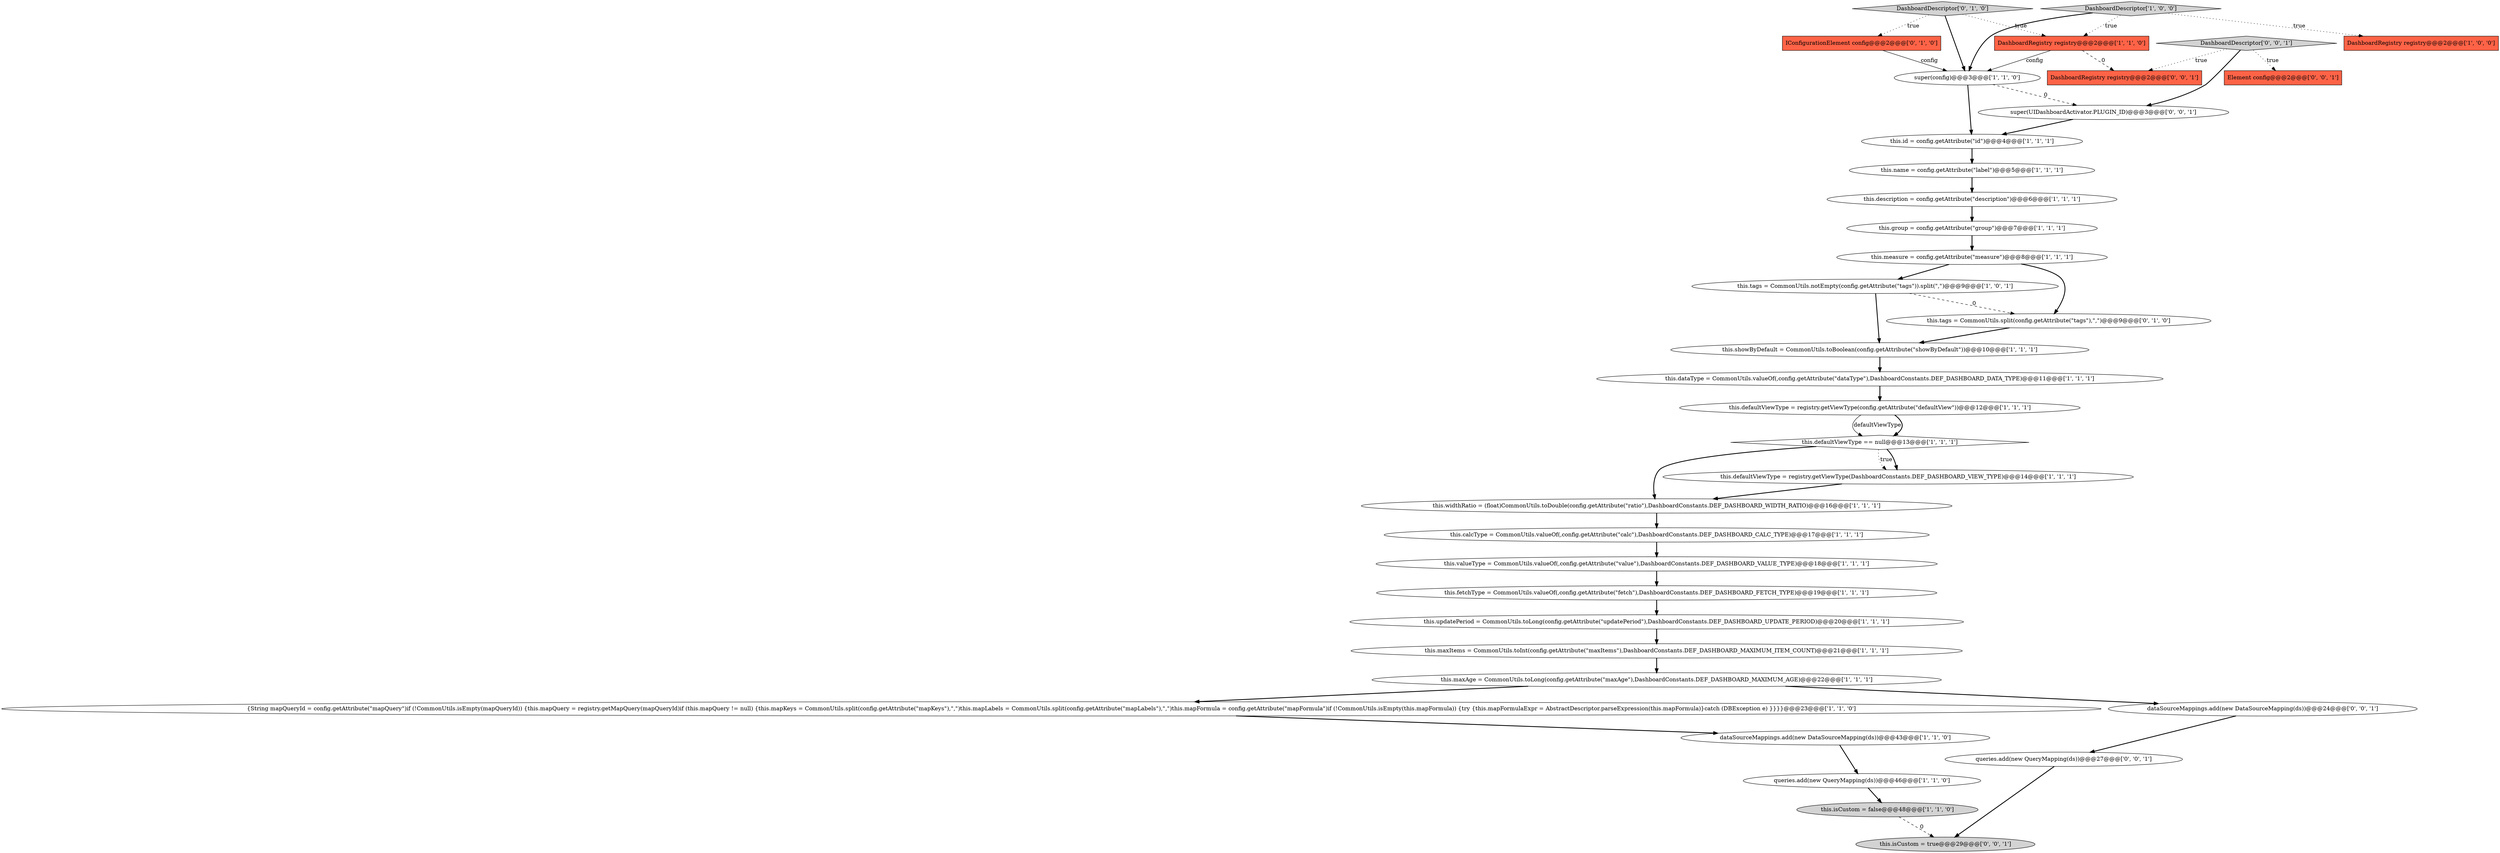 digraph {
18 [style = filled, label = "this.defaultViewType = registry.getViewType(config.getAttribute(\"defaultView\"))@@@12@@@['1', '1', '1']", fillcolor = white, shape = ellipse image = "AAA0AAABBB1BBB"];
20 [style = filled, label = "dataSourceMappings.add(new DataSourceMapping(ds))@@@43@@@['1', '1', '0']", fillcolor = white, shape = ellipse image = "AAA0AAABBB1BBB"];
28 [style = filled, label = "DashboardDescriptor['0', '1', '0']", fillcolor = lightgray, shape = diamond image = "AAA0AAABBB2BBB"];
30 [style = filled, label = "this.isCustom = true@@@29@@@['0', '0', '1']", fillcolor = lightgray, shape = ellipse image = "AAA0AAABBB3BBB"];
26 [style = filled, label = "IConfigurationElement config@@@2@@@['0', '1', '0']", fillcolor = tomato, shape = box image = "AAA0AAABBB2BBB"];
33 [style = filled, label = "DashboardDescriptor['0', '0', '1']", fillcolor = lightgray, shape = diamond image = "AAA0AAABBB3BBB"];
5 [style = filled, label = "this.name = config.getAttribute(\"label\")@@@5@@@['1', '1', '1']", fillcolor = white, shape = ellipse image = "AAA0AAABBB1BBB"];
17 [style = filled, label = "this.showByDefault = CommonUtils.toBoolean(config.getAttribute(\"showByDefault\"))@@@10@@@['1', '1', '1']", fillcolor = white, shape = ellipse image = "AAA0AAABBB1BBB"];
32 [style = filled, label = "DashboardRegistry registry@@@2@@@['0', '0', '1']", fillcolor = tomato, shape = box image = "AAA0AAABBB3BBB"];
3 [style = filled, label = "this.maxItems = CommonUtils.toInt(config.getAttribute(\"maxItems\"),DashboardConstants.DEF_DASHBOARD_MAXIMUM_ITEM_COUNT)@@@21@@@['1', '1', '1']", fillcolor = white, shape = ellipse image = "AAA0AAABBB1BBB"];
19 [style = filled, label = "this.updatePeriod = CommonUtils.toLong(config.getAttribute(\"updatePeriod\"),DashboardConstants.DEF_DASHBOARD_UPDATE_PERIOD)@@@20@@@['1', '1', '1']", fillcolor = white, shape = ellipse image = "AAA0AAABBB1BBB"];
0 [style = filled, label = "this.defaultViewType == null@@@13@@@['1', '1', '1']", fillcolor = white, shape = diamond image = "AAA0AAABBB1BBB"];
16 [style = filled, label = "this.fetchType = CommonUtils.valueOf(,config.getAttribute(\"fetch\"),DashboardConstants.DEF_DASHBOARD_FETCH_TYPE)@@@19@@@['1', '1', '1']", fillcolor = white, shape = ellipse image = "AAA0AAABBB1BBB"];
1 [style = filled, label = "this.defaultViewType = registry.getViewType(DashboardConstants.DEF_DASHBOARD_VIEW_TYPE)@@@14@@@['1', '1', '1']", fillcolor = white, shape = ellipse image = "AAA0AAABBB1BBB"];
8 [style = filled, label = "this.group = config.getAttribute(\"group\")@@@7@@@['1', '1', '1']", fillcolor = white, shape = ellipse image = "AAA0AAABBB1BBB"];
23 [style = filled, label = "DashboardRegistry registry@@@2@@@['1', '1', '0']", fillcolor = tomato, shape = box image = "AAA0AAABBB1BBB"];
14 [style = filled, label = "this.valueType = CommonUtils.valueOf(,config.getAttribute(\"value\"),DashboardConstants.DEF_DASHBOARD_VALUE_TYPE)@@@18@@@['1', '1', '1']", fillcolor = white, shape = ellipse image = "AAA0AAABBB1BBB"];
9 [style = filled, label = "this.isCustom = false@@@48@@@['1', '1', '0']", fillcolor = lightgray, shape = ellipse image = "AAA0AAABBB1BBB"];
35 [style = filled, label = "super(UIDashboardActivator.PLUGIN_ID)@@@3@@@['0', '0', '1']", fillcolor = white, shape = ellipse image = "AAA0AAABBB3BBB"];
11 [style = filled, label = "{String mapQueryId = config.getAttribute(\"mapQuery\")if (!CommonUtils.isEmpty(mapQueryId)) {this.mapQuery = registry.getMapQuery(mapQueryId)if (this.mapQuery != null) {this.mapKeys = CommonUtils.split(config.getAttribute(\"mapKeys\"),\",\")this.mapLabels = CommonUtils.split(config.getAttribute(\"mapLabels\"),\",\")this.mapFormula = config.getAttribute(\"mapFormula\")if (!CommonUtils.isEmpty(this.mapFormula)) {try {this.mapFormulaExpr = AbstractDescriptor.parseExpression(this.mapFormula)}catch (DBException e) }}}}@@@23@@@['1', '1', '0']", fillcolor = white, shape = ellipse image = "AAA0AAABBB1BBB"];
4 [style = filled, label = "super(config)@@@3@@@['1', '1', '0']", fillcolor = white, shape = ellipse image = "AAA0AAABBB1BBB"];
2 [style = filled, label = "this.widthRatio = (float)CommonUtils.toDouble(config.getAttribute(\"ratio\"),DashboardConstants.DEF_DASHBOARD_WIDTH_RATIO)@@@16@@@['1', '1', '1']", fillcolor = white, shape = ellipse image = "AAA0AAABBB1BBB"];
29 [style = filled, label = "dataSourceMappings.add(new DataSourceMapping(ds))@@@24@@@['0', '0', '1']", fillcolor = white, shape = ellipse image = "AAA0AAABBB3BBB"];
22 [style = filled, label = "this.description = config.getAttribute(\"description\")@@@6@@@['1', '1', '1']", fillcolor = white, shape = ellipse image = "AAA0AAABBB1BBB"];
21 [style = filled, label = "this.tags = CommonUtils.notEmpty(config.getAttribute(\"tags\")).split(\",\")@@@9@@@['1', '0', '1']", fillcolor = white, shape = ellipse image = "AAA0AAABBB1BBB"];
10 [style = filled, label = "this.id = config.getAttribute(\"id\")@@@4@@@['1', '1', '1']", fillcolor = white, shape = ellipse image = "AAA0AAABBB1BBB"];
27 [style = filled, label = "this.tags = CommonUtils.split(config.getAttribute(\"tags\"),\",\")@@@9@@@['0', '1', '0']", fillcolor = white, shape = ellipse image = "AAA1AAABBB2BBB"];
31 [style = filled, label = "Element config@@@2@@@['0', '0', '1']", fillcolor = tomato, shape = box image = "AAA0AAABBB3BBB"];
6 [style = filled, label = "DashboardDescriptor['1', '0', '0']", fillcolor = lightgray, shape = diamond image = "AAA0AAABBB1BBB"];
15 [style = filled, label = "this.calcType = CommonUtils.valueOf(,config.getAttribute(\"calc\"),DashboardConstants.DEF_DASHBOARD_CALC_TYPE)@@@17@@@['1', '1', '1']", fillcolor = white, shape = ellipse image = "AAA0AAABBB1BBB"];
7 [style = filled, label = "this.maxAge = CommonUtils.toLong(config.getAttribute(\"maxAge\"),DashboardConstants.DEF_DASHBOARD_MAXIMUM_AGE)@@@22@@@['1', '1', '1']", fillcolor = white, shape = ellipse image = "AAA0AAABBB1BBB"];
13 [style = filled, label = "this.measure = config.getAttribute(\"measure\")@@@8@@@['1', '1', '1']", fillcolor = white, shape = ellipse image = "AAA0AAABBB1BBB"];
12 [style = filled, label = "DashboardRegistry registry@@@2@@@['1', '0', '0']", fillcolor = tomato, shape = box image = "AAA0AAABBB1BBB"];
34 [style = filled, label = "queries.add(new QueryMapping(ds))@@@27@@@['0', '0', '1']", fillcolor = white, shape = ellipse image = "AAA0AAABBB3BBB"];
24 [style = filled, label = "this.dataType = CommonUtils.valueOf(,config.getAttribute(\"dataType\"),DashboardConstants.DEF_DASHBOARD_DATA_TYPE)@@@11@@@['1', '1', '1']", fillcolor = white, shape = ellipse image = "AAA0AAABBB1BBB"];
25 [style = filled, label = "queries.add(new QueryMapping(ds))@@@46@@@['1', '1', '0']", fillcolor = white, shape = ellipse image = "AAA0AAABBB1BBB"];
19->3 [style = bold, label=""];
6->23 [style = dotted, label="true"];
0->1 [style = dotted, label="true"];
22->8 [style = bold, label=""];
11->20 [style = bold, label=""];
21->27 [style = dashed, label="0"];
6->4 [style = bold, label=""];
14->16 [style = bold, label=""];
24->18 [style = bold, label=""];
28->26 [style = dotted, label="true"];
18->0 [style = solid, label="defaultViewType"];
33->32 [style = dotted, label="true"];
16->19 [style = bold, label=""];
21->17 [style = bold, label=""];
7->11 [style = bold, label=""];
3->7 [style = bold, label=""];
35->10 [style = bold, label=""];
0->1 [style = bold, label=""];
33->31 [style = dotted, label="true"];
23->32 [style = dashed, label="0"];
20->25 [style = bold, label=""];
28->4 [style = bold, label=""];
29->34 [style = bold, label=""];
33->35 [style = bold, label=""];
13->27 [style = bold, label=""];
9->30 [style = dashed, label="0"];
15->14 [style = bold, label=""];
17->24 [style = bold, label=""];
27->17 [style = bold, label=""];
4->35 [style = dashed, label="0"];
7->29 [style = bold, label=""];
8->13 [style = bold, label=""];
5->22 [style = bold, label=""];
26->4 [style = solid, label="config"];
25->9 [style = bold, label=""];
4->10 [style = bold, label=""];
28->23 [style = dotted, label="true"];
6->12 [style = dotted, label="true"];
0->2 [style = bold, label=""];
34->30 [style = bold, label=""];
23->4 [style = solid, label="config"];
1->2 [style = bold, label=""];
10->5 [style = bold, label=""];
2->15 [style = bold, label=""];
18->0 [style = bold, label=""];
13->21 [style = bold, label=""];
}
